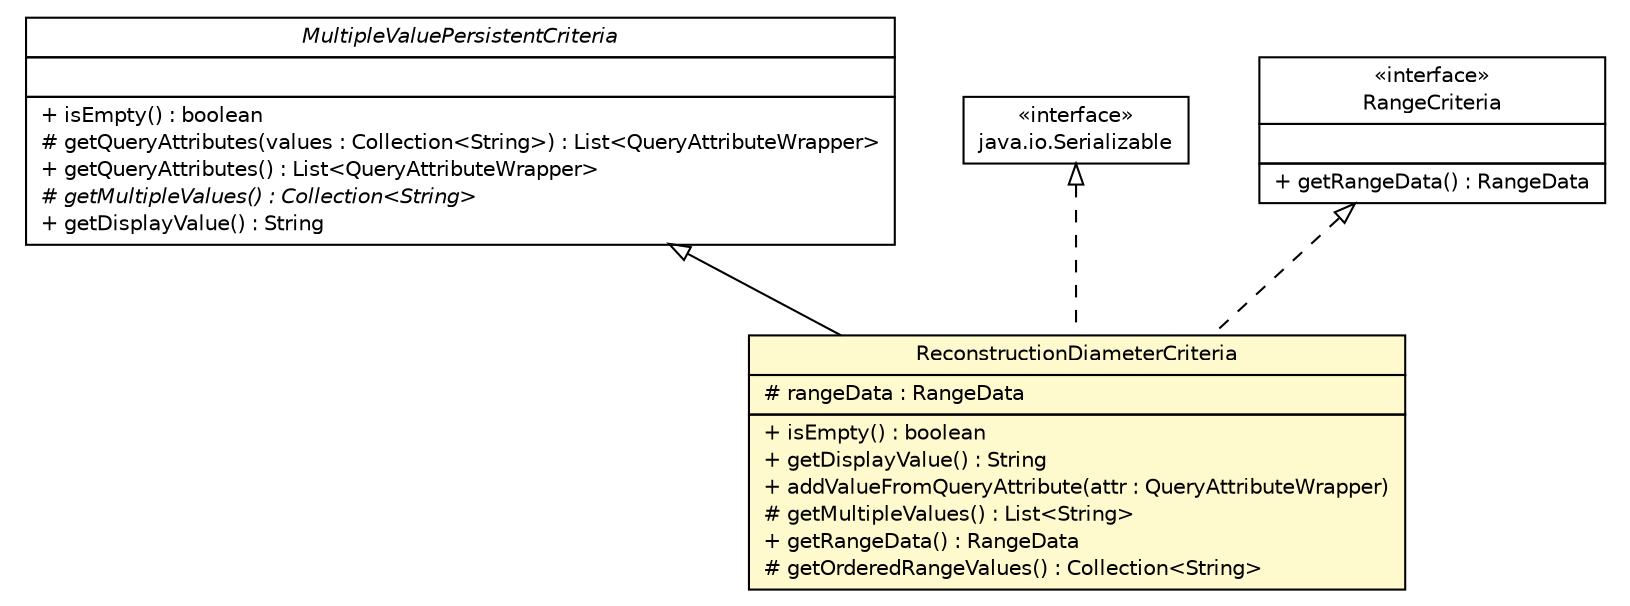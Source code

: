 #!/usr/local/bin/dot
#
# Class diagram 
# Generated by UmlGraph version 4.8 (http://www.spinellis.gr/sw/umlgraph)
#

digraph G {
	edge [fontname="Helvetica",fontsize=10,labelfontname="Helvetica",labelfontsize=10];
	node [fontname="Helvetica",fontsize=10,shape=plaintext];
	// gov.nih.nci.ncia.criteria.MultipleValuePersistentCriteria
	c15215 [label=<<table border="0" cellborder="1" cellspacing="0" cellpadding="2" port="p" href="./MultipleValuePersistentCriteria.html">
		<tr><td><table border="0" cellspacing="0" cellpadding="1">
			<tr><td><font face="Helvetica-Oblique"> MultipleValuePersistentCriteria </font></td></tr>
		</table></td></tr>
		<tr><td><table border="0" cellspacing="0" cellpadding="1">
			<tr><td align="left">  </td></tr>
		</table></td></tr>
		<tr><td><table border="0" cellspacing="0" cellpadding="1">
			<tr><td align="left"> + isEmpty() : boolean </td></tr>
			<tr><td align="left"> # getQueryAttributes(values : Collection&lt;String&gt;) : List&lt;QueryAttributeWrapper&gt; </td></tr>
			<tr><td align="left"> + getQueryAttributes() : List&lt;QueryAttributeWrapper&gt; </td></tr>
			<tr><td align="left"><font face="Helvetica-Oblique" point-size="10.0"> # getMultipleValues() : Collection&lt;String&gt; </font></td></tr>
			<tr><td align="left"> + getDisplayValue() : String </td></tr>
		</table></td></tr>
		</table>>, fontname="Helvetica", fontcolor="black", fontsize=10.0];
	// gov.nih.nci.ncia.criteria.ReconstructionDiameterCriteria
	c15219 [label=<<table border="0" cellborder="1" cellspacing="0" cellpadding="2" port="p" bgcolor="lemonChiffon" href="./ReconstructionDiameterCriteria.html">
		<tr><td><table border="0" cellspacing="0" cellpadding="1">
			<tr><td> ReconstructionDiameterCriteria </td></tr>
		</table></td></tr>
		<tr><td><table border="0" cellspacing="0" cellpadding="1">
			<tr><td align="left"> # rangeData : RangeData </td></tr>
		</table></td></tr>
		<tr><td><table border="0" cellspacing="0" cellpadding="1">
			<tr><td align="left"> + isEmpty() : boolean </td></tr>
			<tr><td align="left"> + getDisplayValue() : String </td></tr>
			<tr><td align="left"> + addValueFromQueryAttribute(attr : QueryAttributeWrapper) </td></tr>
			<tr><td align="left"> # getMultipleValues() : List&lt;String&gt; </td></tr>
			<tr><td align="left"> + getRangeData() : RangeData </td></tr>
			<tr><td align="left"> # getOrderedRangeValues() : Collection&lt;String&gt; </td></tr>
		</table></td></tr>
		</table>>, fontname="Helvetica", fontcolor="black", fontsize=10.0];
	//gov.nih.nci.ncia.criteria.ReconstructionDiameterCriteria extends gov.nih.nci.ncia.criteria.MultipleValuePersistentCriteria
	c15215:p -> c15219:p [dir=back,arrowtail=empty];
	//gov.nih.nci.ncia.criteria.ReconstructionDiameterCriteria implements java.io.Serializable
	c15438:p -> c15219:p [dir=back,arrowtail=empty,style=dashed];
	//gov.nih.nci.ncia.criteria.ReconstructionDiameterCriteria implements gov.nih.nci.ncia.criteria.RangeCriteria
	c15439:p -> c15219:p [dir=back,arrowtail=empty,style=dashed];
	// gov.nih.nci.ncia.criteria.RangeCriteria
	c15439 [label=<<table border="0" cellborder="1" cellspacing="0" cellpadding="2" port="p" href="http://java.sun.com/j2se/1.4.2/docs/api/gov/nih/nci/ncia/criteria/RangeCriteria.html">
		<tr><td><table border="0" cellspacing="0" cellpadding="1">
			<tr><td> &laquo;interface&raquo; </td></tr>
			<tr><td> RangeCriteria </td></tr>
		</table></td></tr>
		<tr><td><table border="0" cellspacing="0" cellpadding="1">
			<tr><td align="left">  </td></tr>
		</table></td></tr>
		<tr><td><table border="0" cellspacing="0" cellpadding="1">
			<tr><td align="left"> + getRangeData() : RangeData </td></tr>
		</table></td></tr>
		</table>>, fontname="Helvetica", fontcolor="black", fontsize=10.0];
	// java.io.Serializable
	c15438 [label=<<table border="0" cellborder="1" cellspacing="0" cellpadding="2" port="p" href="http://java.sun.com/j2se/1.4.2/docs/api/java/io/Serializable.html">
		<tr><td><table border="0" cellspacing="0" cellpadding="1">
			<tr><td> &laquo;interface&raquo; </td></tr>
			<tr><td> java.io.Serializable </td></tr>
		</table></td></tr>
		</table>>, fontname="Helvetica", fontcolor="black", fontsize=10.0];
}

